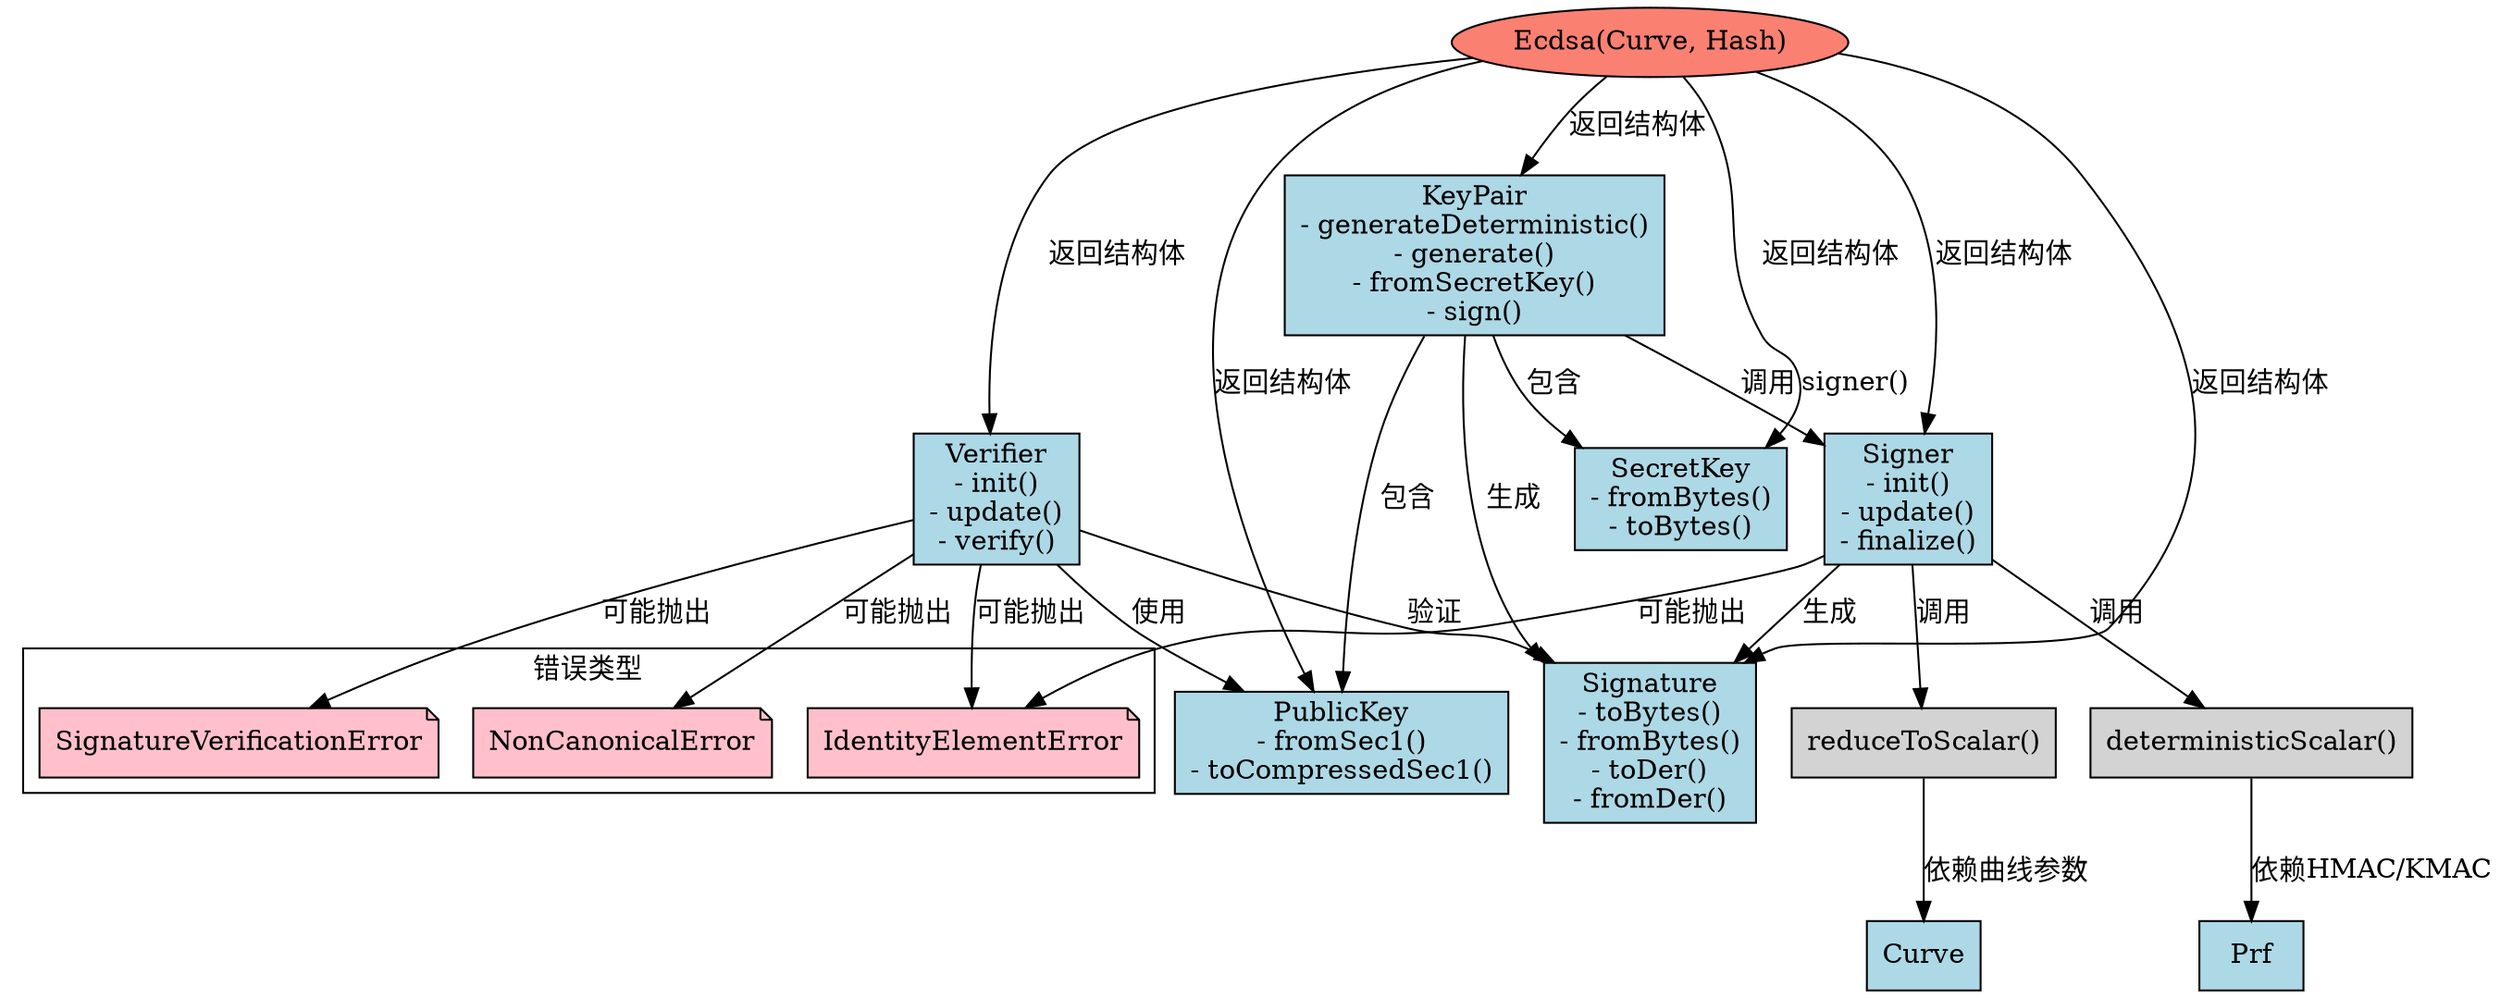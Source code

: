 
digraph EcdsaFlow {
    rankdir=TB;
    node [shape=box, style=filled, fillcolor=lightblue];

    // 主要结构体
    Ecdsa [label="Ecdsa(Curve, Hash)", shape=ellipse, fillcolor=salmon];
    SecretKey [label="SecretKey\n- fromBytes()\n- toBytes()"];
    PublicKey [label="PublicKey\n- fromSec1()\n- toCompressedSec1()"];
    Signature [label="Signature\n- toBytes()\n- fromBytes()\n- toDer()\n- fromDer()"];
    Signer [label="Signer\n- init()\n- update()\n- finalize()"];
    Verifier [label="Verifier\n- init()\n- update()\n- verify()"];
    KeyPair [label="KeyPair\n- generateDeterministic()\n- generate()\n- fromSecretKey()\n- sign()"];

    // 辅助函数
    reduceToScalar [label="reduceToScalar()", fillcolor=lightgrey];
    deterministicScalar [label="deterministicScalar()", fillcolor=lightgrey];

    // 关系定义
    Ecdsa -> {SecretKey, PublicKey, Signature, Signer, Verifier, KeyPair} [label="返回结构体"];

    // KeyPair关系
    KeyPair -> SecretKey [label="包含"];
    KeyPair -> PublicKey [label="包含"];
    KeyPair -> Signer [label="调用 signer()"];
    KeyPair -> Signature [label="生成"];

    // Signer流程
    Signer -> deterministicScalar [label="调用"];
    Signer -> reduceToScalar [label="调用"];
    Signer -> Signature [label="生成"];

    // Verifier流程
    Verifier -> PublicKey [label="使用"];
    Verifier -> Signature [label="验证"];

    // 错误处理
    subgraph cluster_errors {
        label="错误类型";
        IdentityElementError [shape=note, fillcolor=pink];
        NonCanonicalError [shape=note, fillcolor=pink];
        SignatureVerificationError [shape=note, fillcolor=pink];
    }

    Signer -> IdentityElementError [label="可能抛出"];
    Verifier -> {IdentityElementError, NonCanonicalError, SignatureVerificationError} [label="可能抛出"];

    // 辅助函数关系
    deterministicScalar -> Prf [label="依赖HMAC/KMAC"];
    reduceToScalar -> Curve [label="依赖曲线参数"];
}
